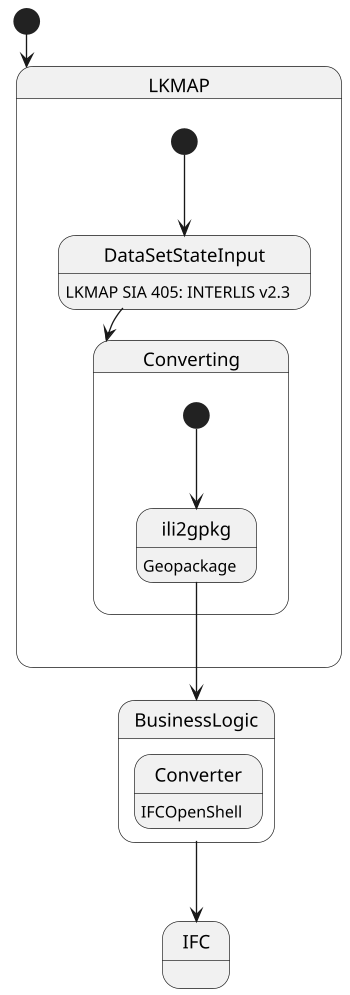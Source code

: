 @startuml
'https://plantuml.com/state-diagram

scale 350 width
[*] --> LKMAP

state LKMAP {
  [*] --> DataSetStateInput
  DataSetStateInput: LKMAP SIA 405: INTERLIS v2.3
  DataSetStateInput --> Converting
}

state Converting {
  [*] --> ili2gpkg
  ili2gpkg: Geopackage

}
ili2gpkg--> BusinessLogic

state BusinessLogic{
  Converter: IFCOpenShell

}
BusinessLogic --> IFC
state IFC {

}
@enduml